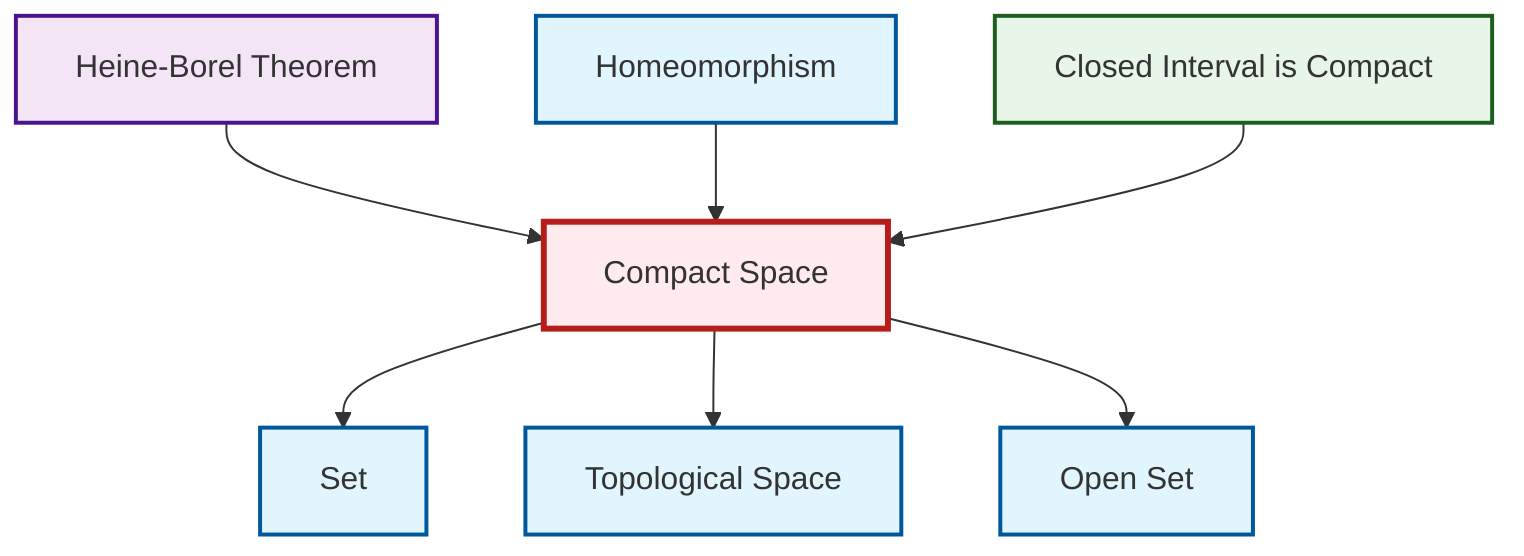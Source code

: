 graph TD
    classDef definition fill:#e1f5fe,stroke:#01579b,stroke-width:2px
    classDef theorem fill:#f3e5f5,stroke:#4a148c,stroke-width:2px
    classDef axiom fill:#fff3e0,stroke:#e65100,stroke-width:2px
    classDef example fill:#e8f5e9,stroke:#1b5e20,stroke-width:2px
    classDef current fill:#ffebee,stroke:#b71c1c,stroke-width:3px
    def-open-set["Open Set"]:::definition
    ex-closed-interval-compact["Closed Interval is Compact"]:::example
    def-compact["Compact Space"]:::definition
    def-set["Set"]:::definition
    thm-heine-borel["Heine-Borel Theorem"]:::theorem
    def-homeomorphism["Homeomorphism"]:::definition
    def-topological-space["Topological Space"]:::definition
    def-compact --> def-set
    thm-heine-borel --> def-compact
    def-compact --> def-topological-space
    def-homeomorphism --> def-compact
    def-compact --> def-open-set
    ex-closed-interval-compact --> def-compact
    class def-compact current